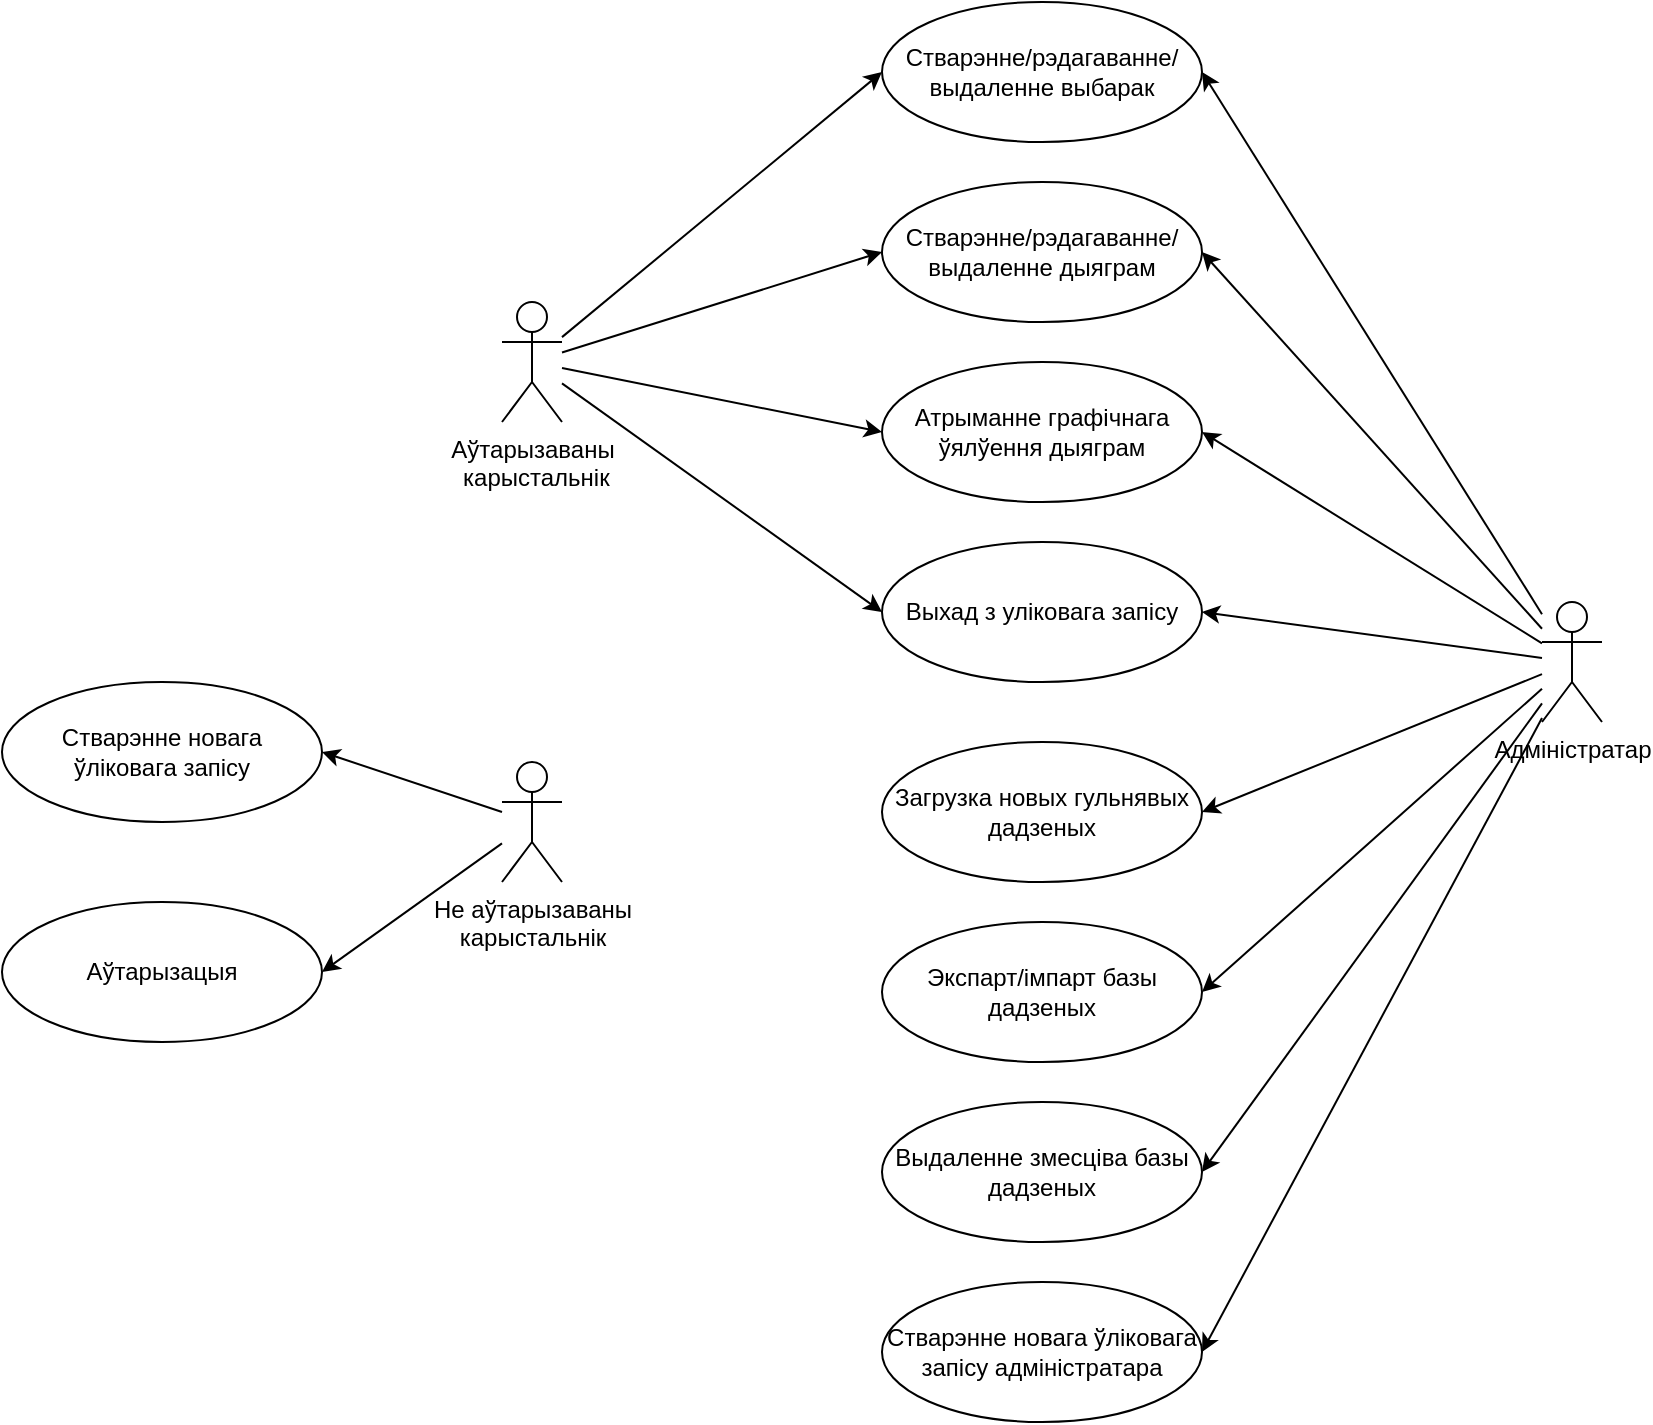 <mxfile version="13.9.9" type="device"><diagram id="kwr81Gw5H8sDzU9tXFwr" name="Страница 1"><mxGraphModel dx="2012" dy="685" grid="1" gridSize="10" guides="1" tooltips="1" connect="1" arrows="1" fold="1" page="1" pageScale="1" pageWidth="827" pageHeight="1169" math="0" shadow="0"><root><mxCell id="0"/><mxCell id="1" parent="0"/><mxCell id="nXOvM3MNbuCkhYqcayg9-10" style="rounded=0;orthogonalLoop=1;jettySize=auto;html=1;entryX=0;entryY=0.5;entryDx=0;entryDy=0;" edge="1" parent="1" source="nXOvM3MNbuCkhYqcayg9-1" target="nXOvM3MNbuCkhYqcayg9-2"><mxGeometry relative="1" as="geometry"/></mxCell><mxCell id="nXOvM3MNbuCkhYqcayg9-11" style="edgeStyle=none;rounded=0;orthogonalLoop=1;jettySize=auto;html=1;entryX=0;entryY=0.5;entryDx=0;entryDy=0;" edge="1" parent="1" source="nXOvM3MNbuCkhYqcayg9-1" target="nXOvM3MNbuCkhYqcayg9-3"><mxGeometry relative="1" as="geometry"/></mxCell><mxCell id="nXOvM3MNbuCkhYqcayg9-12" style="edgeStyle=none;rounded=0;orthogonalLoop=1;jettySize=auto;html=1;entryX=0;entryY=0.5;entryDx=0;entryDy=0;" edge="1" parent="1" source="nXOvM3MNbuCkhYqcayg9-1" target="nXOvM3MNbuCkhYqcayg9-4"><mxGeometry relative="1" as="geometry"/></mxCell><mxCell id="nXOvM3MNbuCkhYqcayg9-13" style="edgeStyle=none;rounded=0;orthogonalLoop=1;jettySize=auto;html=1;entryX=0;entryY=0.5;entryDx=0;entryDy=0;" edge="1" parent="1" source="nXOvM3MNbuCkhYqcayg9-1" target="nXOvM3MNbuCkhYqcayg9-5"><mxGeometry relative="1" as="geometry"/></mxCell><mxCell id="nXOvM3MNbuCkhYqcayg9-1" value="Аўтарызаваны&lt;br&gt;&amp;nbsp;карыстальнік" style="shape=umlActor;verticalLabelPosition=bottom;verticalAlign=top;html=1;outlineConnect=0;" vertex="1" parent="1"><mxGeometry x="120" y="310" width="30" height="60" as="geometry"/></mxCell><mxCell id="nXOvM3MNbuCkhYqcayg9-2" value="Стварэнне/рэдагаванне/выдаленне выбарак" style="ellipse;whiteSpace=wrap;html=1;" vertex="1" parent="1"><mxGeometry x="310" y="160" width="160" height="70" as="geometry"/></mxCell><mxCell id="nXOvM3MNbuCkhYqcayg9-3" value="Стварэнне/рэдагаванне/выдаленне дыяграм" style="ellipse;whiteSpace=wrap;html=1;" vertex="1" parent="1"><mxGeometry x="310" y="250" width="160" height="70" as="geometry"/></mxCell><mxCell id="nXOvM3MNbuCkhYqcayg9-4" value="Атрыманне графічнага ўялўення дыяграм" style="ellipse;whiteSpace=wrap;html=1;" vertex="1" parent="1"><mxGeometry x="310" y="340" width="160" height="70" as="geometry"/></mxCell><mxCell id="nXOvM3MNbuCkhYqcayg9-5" value="Выхад з уліковага запісу" style="ellipse;whiteSpace=wrap;html=1;" vertex="1" parent="1"><mxGeometry x="310" y="430" width="160" height="70" as="geometry"/></mxCell><mxCell id="nXOvM3MNbuCkhYqcayg9-6" value="Загрузка новых гульнявых дадзеных" style="ellipse;whiteSpace=wrap;html=1;" vertex="1" parent="1"><mxGeometry x="310" y="530" width="160" height="70" as="geometry"/></mxCell><mxCell id="nXOvM3MNbuCkhYqcayg9-7" value="Экспарт/імпарт базы дадзеных" style="ellipse;whiteSpace=wrap;html=1;" vertex="1" parent="1"><mxGeometry x="310" y="620" width="160" height="70" as="geometry"/></mxCell><mxCell id="nXOvM3MNbuCkhYqcayg9-8" value="Выдаленне змесціва базы дадзеных" style="ellipse;whiteSpace=wrap;html=1;" vertex="1" parent="1"><mxGeometry x="310" y="710" width="160" height="70" as="geometry"/></mxCell><mxCell id="nXOvM3MNbuCkhYqcayg9-9" value="Стварэнне новага ўліковага запісу адміністратара" style="ellipse;whiteSpace=wrap;html=1;" vertex="1" parent="1"><mxGeometry x="310" y="800" width="160" height="70" as="geometry"/></mxCell><mxCell id="nXOvM3MNbuCkhYqcayg9-15" style="edgeStyle=none;rounded=0;orthogonalLoop=1;jettySize=auto;html=1;entryX=1;entryY=0.5;entryDx=0;entryDy=0;" edge="1" parent="1" source="nXOvM3MNbuCkhYqcayg9-14" target="nXOvM3MNbuCkhYqcayg9-2"><mxGeometry relative="1" as="geometry"/></mxCell><mxCell id="nXOvM3MNbuCkhYqcayg9-16" style="edgeStyle=none;rounded=0;orthogonalLoop=1;jettySize=auto;html=1;entryX=1;entryY=0.5;entryDx=0;entryDy=0;" edge="1" parent="1" source="nXOvM3MNbuCkhYqcayg9-14" target="nXOvM3MNbuCkhYqcayg9-3"><mxGeometry relative="1" as="geometry"/></mxCell><mxCell id="nXOvM3MNbuCkhYqcayg9-17" style="edgeStyle=none;rounded=0;orthogonalLoop=1;jettySize=auto;html=1;entryX=1;entryY=0.5;entryDx=0;entryDy=0;" edge="1" parent="1" source="nXOvM3MNbuCkhYqcayg9-14" target="nXOvM3MNbuCkhYqcayg9-4"><mxGeometry relative="1" as="geometry"/></mxCell><mxCell id="nXOvM3MNbuCkhYqcayg9-18" style="edgeStyle=none;rounded=0;orthogonalLoop=1;jettySize=auto;html=1;entryX=1;entryY=0.5;entryDx=0;entryDy=0;" edge="1" parent="1" source="nXOvM3MNbuCkhYqcayg9-14" target="nXOvM3MNbuCkhYqcayg9-5"><mxGeometry relative="1" as="geometry"/></mxCell><mxCell id="nXOvM3MNbuCkhYqcayg9-19" style="edgeStyle=none;rounded=0;orthogonalLoop=1;jettySize=auto;html=1;entryX=1;entryY=0.5;entryDx=0;entryDy=0;" edge="1" parent="1" source="nXOvM3MNbuCkhYqcayg9-14" target="nXOvM3MNbuCkhYqcayg9-6"><mxGeometry relative="1" as="geometry"/></mxCell><mxCell id="nXOvM3MNbuCkhYqcayg9-20" style="edgeStyle=none;rounded=0;orthogonalLoop=1;jettySize=auto;html=1;entryX=1;entryY=0.5;entryDx=0;entryDy=0;" edge="1" parent="1" source="nXOvM3MNbuCkhYqcayg9-14" target="nXOvM3MNbuCkhYqcayg9-7"><mxGeometry relative="1" as="geometry"/></mxCell><mxCell id="nXOvM3MNbuCkhYqcayg9-21" style="edgeStyle=none;rounded=0;orthogonalLoop=1;jettySize=auto;html=1;entryX=1;entryY=0.5;entryDx=0;entryDy=0;" edge="1" parent="1" source="nXOvM3MNbuCkhYqcayg9-14" target="nXOvM3MNbuCkhYqcayg9-8"><mxGeometry relative="1" as="geometry"/></mxCell><mxCell id="nXOvM3MNbuCkhYqcayg9-22" style="edgeStyle=none;rounded=0;orthogonalLoop=1;jettySize=auto;html=1;entryX=1;entryY=0.5;entryDx=0;entryDy=0;" edge="1" parent="1" source="nXOvM3MNbuCkhYqcayg9-14" target="nXOvM3MNbuCkhYqcayg9-9"><mxGeometry relative="1" as="geometry"/></mxCell><mxCell id="nXOvM3MNbuCkhYqcayg9-14" value="Адміністратар" style="shape=umlActor;verticalLabelPosition=bottom;verticalAlign=top;html=1;outlineConnect=0;" vertex="1" parent="1"><mxGeometry x="640" y="460" width="30" height="60" as="geometry"/></mxCell><mxCell id="nXOvM3MNbuCkhYqcayg9-26" style="edgeStyle=none;rounded=0;orthogonalLoop=1;jettySize=auto;html=1;entryX=1;entryY=0.5;entryDx=0;entryDy=0;" edge="1" parent="1" source="nXOvM3MNbuCkhYqcayg9-23" target="nXOvM3MNbuCkhYqcayg9-24"><mxGeometry relative="1" as="geometry"/></mxCell><mxCell id="nXOvM3MNbuCkhYqcayg9-27" style="edgeStyle=none;rounded=0;orthogonalLoop=1;jettySize=auto;html=1;entryX=1;entryY=0.5;entryDx=0;entryDy=0;" edge="1" parent="1" source="nXOvM3MNbuCkhYqcayg9-23" target="nXOvM3MNbuCkhYqcayg9-25"><mxGeometry relative="1" as="geometry"/></mxCell><mxCell id="nXOvM3MNbuCkhYqcayg9-23" value="Не аўтарызаваны &lt;br&gt;карыстальнік" style="shape=umlActor;verticalLabelPosition=bottom;verticalAlign=top;html=1;outlineConnect=0;" vertex="1" parent="1"><mxGeometry x="120" y="540" width="30" height="60" as="geometry"/></mxCell><mxCell id="nXOvM3MNbuCkhYqcayg9-24" value="Стварэнне новага &lt;br&gt;ўліковага запісу" style="ellipse;whiteSpace=wrap;html=1;" vertex="1" parent="1"><mxGeometry x="-130" y="500" width="160" height="70" as="geometry"/></mxCell><mxCell id="nXOvM3MNbuCkhYqcayg9-25" value="Аўтарызацыя" style="ellipse;whiteSpace=wrap;html=1;" vertex="1" parent="1"><mxGeometry x="-130" y="610" width="160" height="70" as="geometry"/></mxCell></root></mxGraphModel></diagram></mxfile>